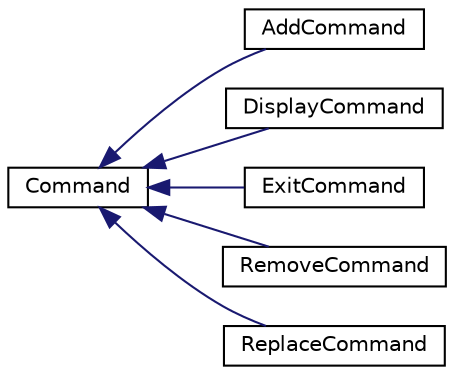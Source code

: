 digraph "Graphical Class Hierarchy"
{
 // LATEX_PDF_SIZE
  edge [fontname="Helvetica",fontsize="10",labelfontname="Helvetica",labelfontsize="10"];
  node [fontname="Helvetica",fontsize="10",shape=record];
  rankdir="LR";
  Node0 [label="Command",height=0.2,width=0.4,color="black", fillcolor="white", style="filled",URL="$classCommand.html",tooltip="Lớp cơ sở cho các lệnh trong hệ thống quản lý sinh viên."];
  Node0 -> Node1 [dir="back",color="midnightblue",fontsize="10",style="solid",fontname="Helvetica"];
  Node1 [label="AddCommand",height=0.2,width=0.4,color="black", fillcolor="white", style="filled",URL="$classAddCommand.html",tooltip="Lớp lệnh thêm sinh viên, giảng viên hoặc khoa vào cơ sở dữ liệu."];
  Node0 -> Node2 [dir="back",color="midnightblue",fontsize="10",style="solid",fontname="Helvetica"];
  Node2 [label="DisplayCommand",height=0.2,width=0.4,color="black", fillcolor="white", style="filled",URL="$classDisplayCommand.html",tooltip="Lớp lệnh hiển thị thông tin sinh viên, giảng viên hoặc khoa trong cơ sở dữ liệu."];
  Node0 -> Node3 [dir="back",color="midnightblue",fontsize="10",style="solid",fontname="Helvetica"];
  Node3 [label="ExitCommand",height=0.2,width=0.4,color="black", fillcolor="white", style="filled",URL="$classExitCommand.html",tooltip="Lớp lệnh thoát khỏi chương trình."];
  Node0 -> Node4 [dir="back",color="midnightblue",fontsize="10",style="solid",fontname="Helvetica"];
  Node4 [label="RemoveCommand",height=0.2,width=0.4,color="black", fillcolor="white", style="filled",URL="$classRemoveCommand.html",tooltip="Lớp lệnh xóa sinh viên, giảng viên hoặc khoa khỏi cơ sở dữ liệu."];
  Node0 -> Node5 [dir="back",color="midnightblue",fontsize="10",style="solid",fontname="Helvetica"];
  Node5 [label="ReplaceCommand",height=0.2,width=0.4,color="black", fillcolor="white", style="filled",URL="$classReplaceCommand.html",tooltip="Lớp lệnh thay thế thông tin sinh viên, giảng viên hoặc khoa trong cơ sở dữ liệu."];
}
